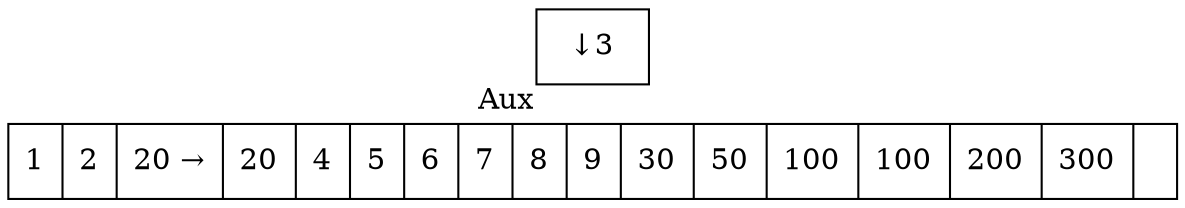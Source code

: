 digraph G{ node [shape = record ];
 rankdir=LR;X[label="{ 1|2|20 → |20|4|5|6|7|8|9|30|50|100|100|200|300|}"]
2[label=" { ↓ 3}"xlabel="Aux"]
}
